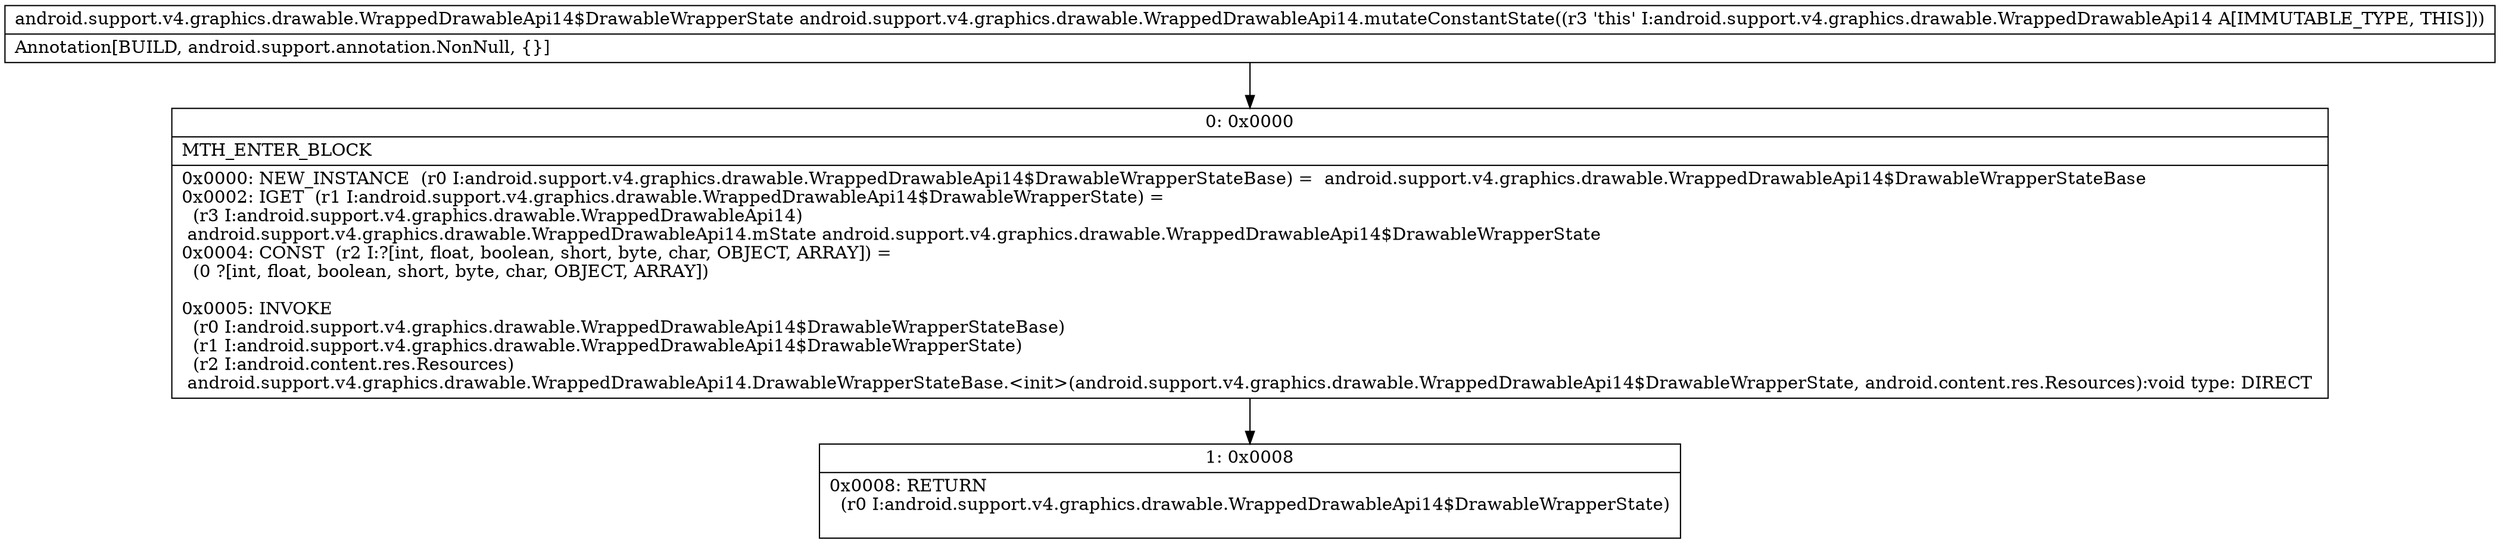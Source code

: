 digraph "CFG forandroid.support.v4.graphics.drawable.WrappedDrawableApi14.mutateConstantState()Landroid\/support\/v4\/graphics\/drawable\/WrappedDrawableApi14$DrawableWrapperState;" {
Node_0 [shape=record,label="{0\:\ 0x0000|MTH_ENTER_BLOCK\l|0x0000: NEW_INSTANCE  (r0 I:android.support.v4.graphics.drawable.WrappedDrawableApi14$DrawableWrapperStateBase) =  android.support.v4.graphics.drawable.WrappedDrawableApi14$DrawableWrapperStateBase \l0x0002: IGET  (r1 I:android.support.v4.graphics.drawable.WrappedDrawableApi14$DrawableWrapperState) = \l  (r3 I:android.support.v4.graphics.drawable.WrappedDrawableApi14)\l android.support.v4.graphics.drawable.WrappedDrawableApi14.mState android.support.v4.graphics.drawable.WrappedDrawableApi14$DrawableWrapperState \l0x0004: CONST  (r2 I:?[int, float, boolean, short, byte, char, OBJECT, ARRAY]) = \l  (0 ?[int, float, boolean, short, byte, char, OBJECT, ARRAY])\l \l0x0005: INVOKE  \l  (r0 I:android.support.v4.graphics.drawable.WrappedDrawableApi14$DrawableWrapperStateBase)\l  (r1 I:android.support.v4.graphics.drawable.WrappedDrawableApi14$DrawableWrapperState)\l  (r2 I:android.content.res.Resources)\l android.support.v4.graphics.drawable.WrappedDrawableApi14.DrawableWrapperStateBase.\<init\>(android.support.v4.graphics.drawable.WrappedDrawableApi14$DrawableWrapperState, android.content.res.Resources):void type: DIRECT \l}"];
Node_1 [shape=record,label="{1\:\ 0x0008|0x0008: RETURN  \l  (r0 I:android.support.v4.graphics.drawable.WrappedDrawableApi14$DrawableWrapperState)\l \l}"];
MethodNode[shape=record,label="{android.support.v4.graphics.drawable.WrappedDrawableApi14$DrawableWrapperState android.support.v4.graphics.drawable.WrappedDrawableApi14.mutateConstantState((r3 'this' I:android.support.v4.graphics.drawable.WrappedDrawableApi14 A[IMMUTABLE_TYPE, THIS]))  | Annotation[BUILD, android.support.annotation.NonNull, \{\}]\l}"];
MethodNode -> Node_0;
Node_0 -> Node_1;
}

